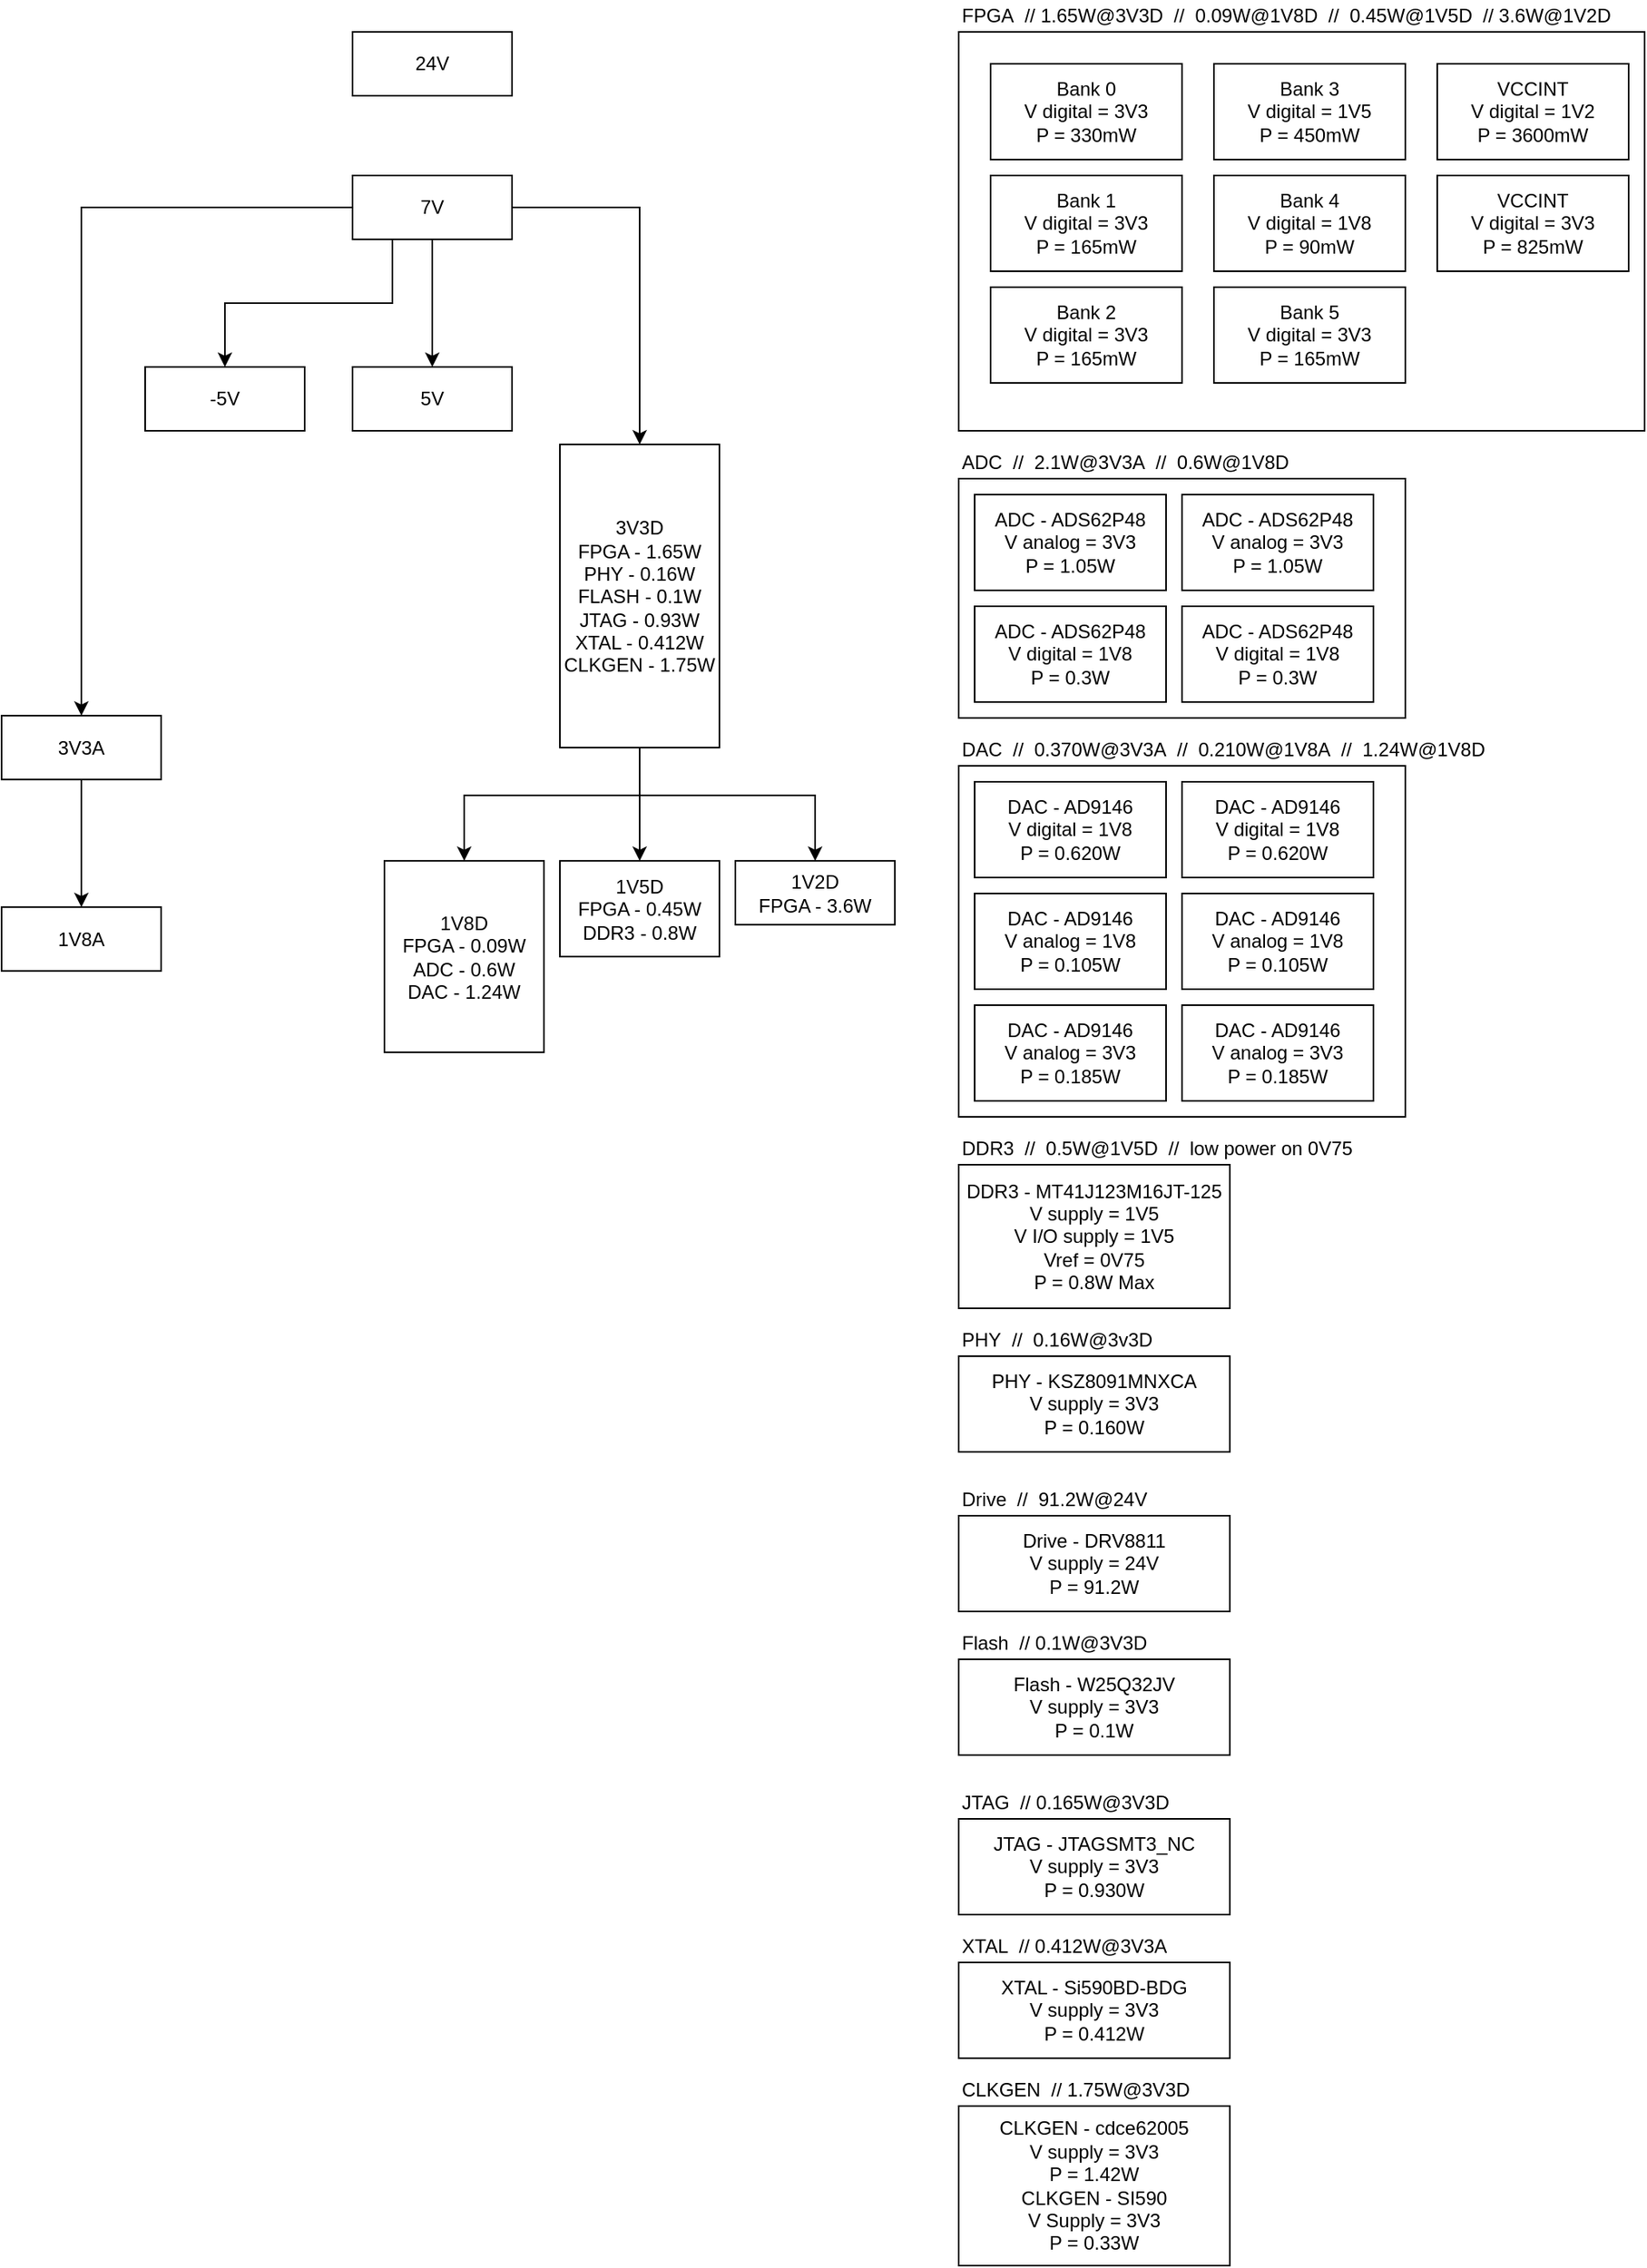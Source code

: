 <mxfile version="14.2.9" type="device"><diagram id="hTTGsYxaitzVj-rRXRXP" name="Page-1"><mxGraphModel dx="1185" dy="588" grid="1" gridSize="10" guides="1" tooltips="1" connect="1" arrows="1" fold="1" page="1" pageScale="1" pageWidth="1169" pageHeight="827" math="0" shadow="0"><root><mxCell id="0"/><mxCell id="1" parent="0"/><mxCell id="vi5GylQGJiA6pSpL4ePf-6" value="" style="rounded=0;whiteSpace=wrap;html=1;container=1;recursiveResize=0;" parent="1" vertex="1"><mxGeometry x="640" y="40" width="430" height="250" as="geometry"><mxRectangle x="640" y="40" width="50" height="40" as="alternateBounds"/></mxGeometry></mxCell><mxCell id="R8-TVCE3yvpndG-WsekL-1" value="Bank 0&lt;br&gt;V digital = 3V3&lt;br&gt;P = 330mW" style="rounded=0;whiteSpace=wrap;html=1;" parent="vi5GylQGJiA6pSpL4ePf-6" vertex="1"><mxGeometry x="20" y="20" width="120" height="60" as="geometry"/></mxCell><mxCell id="R8-TVCE3yvpndG-WsekL-2" value="Bank 1&lt;br&gt;V digital = 3V3&lt;br&gt;P = 165mW" style="rounded=0;whiteSpace=wrap;html=1;" parent="vi5GylQGJiA6pSpL4ePf-6" vertex="1"><mxGeometry x="20" y="90" width="120" height="60" as="geometry"/></mxCell><mxCell id="R8-TVCE3yvpndG-WsekL-3" value="Bank 2&lt;br&gt;V digital = 3V3&lt;br&gt;P = 165mW" style="rounded=0;whiteSpace=wrap;html=1;" parent="vi5GylQGJiA6pSpL4ePf-6" vertex="1"><mxGeometry x="20" y="160" width="120" height="60" as="geometry"/></mxCell><mxCell id="R8-TVCE3yvpndG-WsekL-4" value="Bank 3&lt;br&gt;V digital = 1V5&lt;br&gt;P = 450mW" style="rounded=0;whiteSpace=wrap;html=1;" parent="vi5GylQGJiA6pSpL4ePf-6" vertex="1"><mxGeometry x="160" y="20" width="120" height="60" as="geometry"/></mxCell><mxCell id="R8-TVCE3yvpndG-WsekL-5" value="Bank 4&lt;br&gt;V digital = 1V8&lt;br&gt;P = 90mW" style="rounded=0;whiteSpace=wrap;html=1;" parent="vi5GylQGJiA6pSpL4ePf-6" vertex="1"><mxGeometry x="160" y="90" width="120" height="60" as="geometry"/></mxCell><mxCell id="R8-TVCE3yvpndG-WsekL-6" value="Bank 5&lt;br&gt;V digital = 3V3&lt;br&gt;P = 165mW" style="rounded=0;whiteSpace=wrap;html=1;" parent="vi5GylQGJiA6pSpL4ePf-6" vertex="1"><mxGeometry x="160" y="160" width="120" height="60" as="geometry"/></mxCell><mxCell id="R8-TVCE3yvpndG-WsekL-7" value="VCCINT&lt;br&gt;V digital = 1V2&lt;br&gt;P = 3600mW" style="rounded=0;whiteSpace=wrap;html=1;" parent="vi5GylQGJiA6pSpL4ePf-6" vertex="1"><mxGeometry x="300" y="20" width="120" height="60" as="geometry"/></mxCell><mxCell id="R8-TVCE3yvpndG-WsekL-8" value="VCCINT&lt;br&gt;V digital = 3V3&lt;br&gt;P = 825mW" style="rounded=0;whiteSpace=wrap;html=1;" parent="vi5GylQGJiA6pSpL4ePf-6" vertex="1"><mxGeometry x="300" y="90" width="120" height="60" as="geometry"/></mxCell><mxCell id="vi5GylQGJiA6pSpL4ePf-7" value="FPGA&amp;nbsp; // 1.65W@3V3D&amp;nbsp; //&amp;nbsp; 0.09W@1V8D&amp;nbsp; //&amp;nbsp; 0.45W@1V5D&amp;nbsp; // 3.6W@1V2D&amp;nbsp;&amp;nbsp;" style="text;html=1;align=left;verticalAlign=middle;resizable=0;points=[];autosize=1;" parent="1" vertex="1"><mxGeometry x="640" y="20" width="430" height="20" as="geometry"/></mxCell><mxCell id="vi5GylQGJiA6pSpL4ePf-24" value="" style="group" parent="1" vertex="1" connectable="0"><mxGeometry x="640" y="300" width="280" height="170" as="geometry"/></mxCell><mxCell id="vi5GylQGJiA6pSpL4ePf-13" value="" style="rounded=0;whiteSpace=wrap;html=1;container=1;" parent="vi5GylQGJiA6pSpL4ePf-24" vertex="1"><mxGeometry y="20" width="280" height="150" as="geometry"/></mxCell><mxCell id="vi5GylQGJiA6pSpL4ePf-8" value="ADC - ADS62P48&lt;br&gt;V analog = 3V3&lt;br&gt;P = 1.05W" style="rounded=0;whiteSpace=wrap;html=1;" parent="vi5GylQGJiA6pSpL4ePf-13" vertex="1"><mxGeometry x="10" y="10" width="120" height="60" as="geometry"/></mxCell><mxCell id="vi5GylQGJiA6pSpL4ePf-11" value="ADC - ADS62P48&lt;br&gt;V digital = 1V8&lt;br&gt;P = 0.3W" style="rounded=0;whiteSpace=wrap;html=1;" parent="vi5GylQGJiA6pSpL4ePf-13" vertex="1"><mxGeometry x="10" y="80" width="120" height="60" as="geometry"/></mxCell><mxCell id="vi5GylQGJiA6pSpL4ePf-9" value="ADC - ADS62P48&lt;br&gt;V analog = 3V3&lt;br&gt;P = 1.05W" style="rounded=0;whiteSpace=wrap;html=1;" parent="vi5GylQGJiA6pSpL4ePf-13" vertex="1"><mxGeometry x="140" y="10" width="120" height="60" as="geometry"/></mxCell><mxCell id="vi5GylQGJiA6pSpL4ePf-10" value="ADC - ADS62P48&lt;br&gt;V digital = 1V8&lt;br&gt;P = 0.3W" style="rounded=0;whiteSpace=wrap;html=1;" parent="vi5GylQGJiA6pSpL4ePf-13" vertex="1"><mxGeometry x="140" y="80" width="120" height="60" as="geometry"/></mxCell><mxCell id="vi5GylQGJiA6pSpL4ePf-14" value="ADC&amp;nbsp; //&amp;nbsp; 2.1W@3V3A&amp;nbsp; //&amp;nbsp; 0.6W@1V8D" style="text;html=1;strokeColor=none;fillColor=none;align=left;verticalAlign=middle;whiteSpace=wrap;rounded=0;" parent="vi5GylQGJiA6pSpL4ePf-24" vertex="1"><mxGeometry width="250" height="20" as="geometry"/></mxCell><mxCell id="vi5GylQGJiA6pSpL4ePf-26" value="" style="group" parent="1" vertex="1" connectable="0"><mxGeometry x="640" y="480" width="340" height="240" as="geometry"/></mxCell><mxCell id="vi5GylQGJiA6pSpL4ePf-23" value="" style="rounded=0;whiteSpace=wrap;html=1;container=1;" parent="vi5GylQGJiA6pSpL4ePf-26" vertex="1"><mxGeometry y="20" width="280" height="220" as="geometry"/></mxCell><mxCell id="vi5GylQGJiA6pSpL4ePf-15" value="DAC - AD9146&lt;br&gt;V digital = 1V8&lt;br&gt;P = 0.620W" style="rounded=0;whiteSpace=wrap;html=1;" parent="vi5GylQGJiA6pSpL4ePf-23" vertex="1"><mxGeometry x="10" y="10" width="120" height="60" as="geometry"/></mxCell><mxCell id="vi5GylQGJiA6pSpL4ePf-18" value="DAC - AD9146&lt;br&gt;V analog = 1V8&lt;br&gt;P = 0.105W" style="rounded=0;whiteSpace=wrap;html=1;" parent="vi5GylQGJiA6pSpL4ePf-23" vertex="1"><mxGeometry x="10" y="80" width="120" height="60" as="geometry"/></mxCell><mxCell id="vi5GylQGJiA6pSpL4ePf-19" value="DAC - AD9146&lt;br&gt;V analog = 3V3&lt;br&gt;P = 0.185W" style="rounded=0;whiteSpace=wrap;html=1;" parent="vi5GylQGJiA6pSpL4ePf-23" vertex="1"><mxGeometry x="10" y="150" width="120" height="60" as="geometry"/></mxCell><mxCell id="vi5GylQGJiA6pSpL4ePf-20" value="DAC - AD9146&lt;br&gt;V digital = 1V8&lt;br&gt;P = 0.620W" style="rounded=0;whiteSpace=wrap;html=1;" parent="vi5GylQGJiA6pSpL4ePf-23" vertex="1"><mxGeometry x="140" y="10" width="120" height="60" as="geometry"/></mxCell><mxCell id="vi5GylQGJiA6pSpL4ePf-21" value="DAC - AD9146&lt;br&gt;V analog = 1V8&lt;br&gt;P = 0.105W" style="rounded=0;whiteSpace=wrap;html=1;" parent="vi5GylQGJiA6pSpL4ePf-23" vertex="1"><mxGeometry x="140" y="80" width="120" height="60" as="geometry"/></mxCell><mxCell id="vi5GylQGJiA6pSpL4ePf-22" value="DAC - AD9146&lt;br&gt;V analog = 3V3&lt;br&gt;P = 0.185W" style="rounded=0;whiteSpace=wrap;html=1;" parent="vi5GylQGJiA6pSpL4ePf-23" vertex="1"><mxGeometry x="140" y="150" width="120" height="60" as="geometry"/></mxCell><mxCell id="vi5GylQGJiA6pSpL4ePf-25" value="DAC&amp;nbsp; //&amp;nbsp; 0.370W@3V3A&amp;nbsp; //&amp;nbsp; 0.210W@1V8A&amp;nbsp; //&amp;nbsp; 1.24W@1V8D" style="text;html=1;align=left;verticalAlign=middle;resizable=0;points=[];autosize=1;" parent="vi5GylQGJiA6pSpL4ePf-26" vertex="1"><mxGeometry width="340" height="20" as="geometry"/></mxCell><mxCell id="vi5GylQGJiA6pSpL4ePf-27" value="DDR3 - MT41J123M16JT-125&lt;br&gt;V supply = 1V5&lt;br&gt;V I/O supply = 1V5&lt;br&gt;Vref = 0V75&lt;br&gt;P = 0.8W Max" style="rounded=0;whiteSpace=wrap;html=1;" parent="1" vertex="1"><mxGeometry x="640" y="750" width="170" height="90" as="geometry"/></mxCell><mxCell id="BIMgwWSi9crWqFm1AJt5-1" value="DDR3&amp;nbsp; //&amp;nbsp; 0.5W@1V5D&amp;nbsp; //&amp;nbsp; low power on 0V75" style="text;html=1;align=left;verticalAlign=middle;resizable=0;points=[];autosize=1;" parent="1" vertex="1"><mxGeometry x="640" y="730" width="260" height="20" as="geometry"/></mxCell><mxCell id="BIMgwWSi9crWqFm1AJt5-7" value="PHY - KSZ8091MNXCA&lt;br&gt;V supply = 3V3&lt;br&gt;P = 0.160W" style="rounded=0;whiteSpace=wrap;html=1;" parent="1" vertex="1"><mxGeometry x="640" y="870" width="170" height="60" as="geometry"/></mxCell><mxCell id="BIMgwWSi9crWqFm1AJt5-8" value="PHY&amp;nbsp; //&amp;nbsp; 0.16W@3v3D" style="text;html=1;align=left;verticalAlign=middle;resizable=0;points=[];autosize=1;" parent="1" vertex="1"><mxGeometry x="640" y="850" width="130" height="20" as="geometry"/></mxCell><mxCell id="BIMgwWSi9crWqFm1AJt5-10" value="Drive - DRV8811&lt;br&gt;V supply = 24V&lt;br&gt;P = 91.2W" style="rounded=0;whiteSpace=wrap;html=1;" parent="1" vertex="1"><mxGeometry x="640" y="970" width="170" height="60" as="geometry"/></mxCell><mxCell id="BIMgwWSi9crWqFm1AJt5-11" value="Drive&amp;nbsp; //&amp;nbsp; 91.2W@24V" style="text;html=1;align=left;verticalAlign=middle;resizable=0;points=[];autosize=1;" parent="1" vertex="1"><mxGeometry x="640" y="950" width="130" height="20" as="geometry"/></mxCell><mxCell id="BIMgwWSi9crWqFm1AJt5-13" value="Flash - W25Q32JV&lt;br&gt;V supply = 3V3&lt;br&gt;P = 0.1W" style="rounded=0;whiteSpace=wrap;html=1;" parent="1" vertex="1"><mxGeometry x="640" y="1060" width="170" height="60" as="geometry"/></mxCell><mxCell id="BIMgwWSi9crWqFm1AJt5-14" value="Flash&amp;nbsp; // 0.1W@3V3D" style="text;html=1;align=left;verticalAlign=middle;resizable=0;points=[];autosize=1;" parent="1" vertex="1"><mxGeometry x="640" y="1040" width="130" height="20" as="geometry"/></mxCell><mxCell id="BIMgwWSi9crWqFm1AJt5-16" value="JTAG - JTAGSMT3_NC&lt;br&gt;V supply = 3V3&lt;br&gt;P = 0.930W" style="rounded=0;whiteSpace=wrap;html=1;" parent="1" vertex="1"><mxGeometry x="640" y="1160" width="170" height="60" as="geometry"/></mxCell><mxCell id="BIMgwWSi9crWqFm1AJt5-17" value="JTAG&amp;nbsp; // 0.165W@3V3D" style="text;html=1;align=left;verticalAlign=middle;resizable=0;points=[];autosize=1;" parent="1" vertex="1"><mxGeometry x="640" y="1140" width="150" height="20" as="geometry"/></mxCell><mxCell id="BIMgwWSi9crWqFm1AJt5-19" value="XTAL - Si590BD-BDG&lt;br&gt;V supply = 3V3&lt;br&gt;P = 0.412W" style="rounded=0;whiteSpace=wrap;html=1;" parent="1" vertex="1"><mxGeometry x="640" y="1250" width="170" height="60" as="geometry"/></mxCell><mxCell id="BIMgwWSi9crWqFm1AJt5-20" value="&lt;span style=&quot;text-align: center&quot;&gt;XTAL&lt;/span&gt;&amp;nbsp; // 0.412W@3V3A" style="text;html=1;align=left;verticalAlign=middle;resizable=0;points=[];autosize=1;" parent="1" vertex="1"><mxGeometry x="640" y="1230" width="150" height="20" as="geometry"/></mxCell><mxCell id="BIMgwWSi9crWqFm1AJt5-21" value="CLKGEN - cdce62005&lt;br&gt;V supply = 3V3&lt;br&gt;P = 1.42W&lt;br&gt;CLKGEN - SI590&lt;br&gt;V Supply = 3V3&lt;br&gt;P = 0.33W" style="rounded=0;whiteSpace=wrap;html=1;" parent="1" vertex="1"><mxGeometry x="640" y="1340" width="170" height="100" as="geometry"/></mxCell><mxCell id="BIMgwWSi9crWqFm1AJt5-22" value="CLKGEN&amp;nbsp; // 1.75W@3V3D" style="text;html=1;align=left;verticalAlign=middle;resizable=0;points=[];autosize=1;" parent="1" vertex="1"><mxGeometry x="640" y="1320" width="160" height="20" as="geometry"/></mxCell><mxCell id="BIMgwWSi9crWqFm1AJt5-30" value="24V" style="rounded=0;whiteSpace=wrap;html=1;align=center;" parent="1" vertex="1"><mxGeometry x="260" y="40" width="100" height="40" as="geometry"/></mxCell><mxCell id="BIMgwWSi9crWqFm1AJt5-51" style="edgeStyle=orthogonalEdgeStyle;rounded=0;orthogonalLoop=1;jettySize=auto;html=1;exitX=1;exitY=0.5;exitDx=0;exitDy=0;entryX=0.5;entryY=0;entryDx=0;entryDy=0;" parent="1" source="BIMgwWSi9crWqFm1AJt5-31" target="BIMgwWSi9crWqFm1AJt5-45" edge="1"><mxGeometry relative="1" as="geometry"/></mxCell><mxCell id="BIMgwWSi9crWqFm1AJt5-56" style="edgeStyle=orthogonalEdgeStyle;rounded=0;orthogonalLoop=1;jettySize=auto;html=1;exitX=0;exitY=0.5;exitDx=0;exitDy=0;entryX=0.5;entryY=0;entryDx=0;entryDy=0;" parent="1" source="BIMgwWSi9crWqFm1AJt5-31" target="BIMgwWSi9crWqFm1AJt5-43" edge="1"><mxGeometry relative="1" as="geometry"/></mxCell><mxCell id="j_z63lU6q1R6HjBiCGvU-3" value="" style="edgeStyle=orthogonalEdgeStyle;rounded=0;orthogonalLoop=1;jettySize=auto;html=1;" edge="1" parent="1" source="BIMgwWSi9crWqFm1AJt5-31" target="j_z63lU6q1R6HjBiCGvU-2"><mxGeometry relative="1" as="geometry"/></mxCell><mxCell id="j_z63lU6q1R6HjBiCGvU-4" style="edgeStyle=orthogonalEdgeStyle;rounded=0;orthogonalLoop=1;jettySize=auto;html=1;exitX=0.25;exitY=1;exitDx=0;exitDy=0;entryX=0.5;entryY=0;entryDx=0;entryDy=0;" edge="1" parent="1" source="BIMgwWSi9crWqFm1AJt5-31" target="R8-TVCE3yvpndG-WsekL-11"><mxGeometry relative="1" as="geometry"/></mxCell><mxCell id="BIMgwWSi9crWqFm1AJt5-31" value="7V" style="rounded=0;whiteSpace=wrap;html=1;align=center;" parent="1" vertex="1"><mxGeometry x="260" y="130.0" width="100" height="40" as="geometry"/></mxCell><mxCell id="BIMgwWSi9crWqFm1AJt5-57" style="edgeStyle=orthogonalEdgeStyle;rounded=0;orthogonalLoop=1;jettySize=auto;html=1;exitX=0.5;exitY=1;exitDx=0;exitDy=0;entryX=0.5;entryY=0;entryDx=0;entryDy=0;" parent="1" source="BIMgwWSi9crWqFm1AJt5-43" target="BIMgwWSi9crWqFm1AJt5-46" edge="1"><mxGeometry relative="1" as="geometry"/></mxCell><mxCell id="BIMgwWSi9crWqFm1AJt5-43" value="3V3A" style="rounded=0;whiteSpace=wrap;html=1;align=center;" parent="1" vertex="1"><mxGeometry x="40" y="468.57" width="100" height="40" as="geometry"/></mxCell><mxCell id="BIMgwWSi9crWqFm1AJt5-53" style="edgeStyle=orthogonalEdgeStyle;rounded=0;orthogonalLoop=1;jettySize=auto;html=1;exitX=0.5;exitY=1;exitDx=0;exitDy=0;entryX=0.5;entryY=0;entryDx=0;entryDy=0;" parent="1" source="BIMgwWSi9crWqFm1AJt5-45" target="BIMgwWSi9crWqFm1AJt5-48" edge="1"><mxGeometry relative="1" as="geometry"><Array as="points"><mxPoint x="440" y="518.57"/><mxPoint x="330" y="518.57"/></Array></mxGeometry></mxCell><mxCell id="BIMgwWSi9crWqFm1AJt5-54" style="edgeStyle=orthogonalEdgeStyle;rounded=0;orthogonalLoop=1;jettySize=auto;html=1;exitX=0.5;exitY=1;exitDx=0;exitDy=0;entryX=0.5;entryY=0;entryDx=0;entryDy=0;" parent="1" source="BIMgwWSi9crWqFm1AJt5-45" target="BIMgwWSi9crWqFm1AJt5-50" edge="1"><mxGeometry relative="1" as="geometry"/></mxCell><mxCell id="BIMgwWSi9crWqFm1AJt5-55" style="edgeStyle=orthogonalEdgeStyle;rounded=0;orthogonalLoop=1;jettySize=auto;html=1;exitX=0.5;exitY=1;exitDx=0;exitDy=0;entryX=0.5;entryY=0;entryDx=0;entryDy=0;" parent="1" source="BIMgwWSi9crWqFm1AJt5-45" target="BIMgwWSi9crWqFm1AJt5-47" edge="1"><mxGeometry relative="1" as="geometry"><Array as="points"><mxPoint x="440" y="518.57"/><mxPoint x="550" y="518.57"/></Array></mxGeometry></mxCell><mxCell id="BIMgwWSi9crWqFm1AJt5-45" value="3V3D&lt;br&gt;FPGA - 1.65W&lt;br&gt;PHY - 0.16W&lt;br&gt;FLASH - 0.1W&lt;br&gt;JTAG - 0.93W&lt;br&gt;XTAL - 0.412W&lt;br&gt;CLKGEN - 1.75W" style="rounded=0;whiteSpace=wrap;html=1;align=center;" parent="1" vertex="1"><mxGeometry x="390" y="298.57" width="100" height="190" as="geometry"/></mxCell><mxCell id="BIMgwWSi9crWqFm1AJt5-46" value="1V8A" style="rounded=0;whiteSpace=wrap;html=1;align=center;" parent="1" vertex="1"><mxGeometry x="40" y="588.57" width="100" height="40" as="geometry"/></mxCell><mxCell id="BIMgwWSi9crWqFm1AJt5-47" value="1V2D&lt;br&gt;FPGA - 3.6W" style="rounded=0;whiteSpace=wrap;html=1;align=center;" parent="1" vertex="1"><mxGeometry x="500" y="559.57" width="100" height="40" as="geometry"/></mxCell><mxCell id="BIMgwWSi9crWqFm1AJt5-48" value="1V8D&lt;br&gt;FPGA - 0.09W&lt;br&gt;ADC - 0.6W&lt;br&gt;DAC - 1.24W&lt;br&gt;" style="rounded=0;whiteSpace=wrap;html=1;align=center;" parent="1" vertex="1"><mxGeometry x="280" y="559.57" width="100" height="120" as="geometry"/></mxCell><mxCell id="BIMgwWSi9crWqFm1AJt5-50" value="1V5D&lt;br&gt;FPGA - 0.45W&lt;br&gt;DDR3 - 0.8W" style="rounded=0;whiteSpace=wrap;html=1;align=center;" parent="1" vertex="1"><mxGeometry x="390" y="559.57" width="100" height="60" as="geometry"/></mxCell><mxCell id="R8-TVCE3yvpndG-WsekL-11" value="-5V" style="rounded=0;whiteSpace=wrap;html=1;align=center;" parent="1" vertex="1"><mxGeometry x="130" y="250" width="100" height="40" as="geometry"/></mxCell><mxCell id="j_z63lU6q1R6HjBiCGvU-2" value="5V" style="rounded=0;whiteSpace=wrap;html=1;align=center;" vertex="1" parent="1"><mxGeometry x="260" y="250.0" width="100" height="40" as="geometry"/></mxCell></root></mxGraphModel></diagram></mxfile>